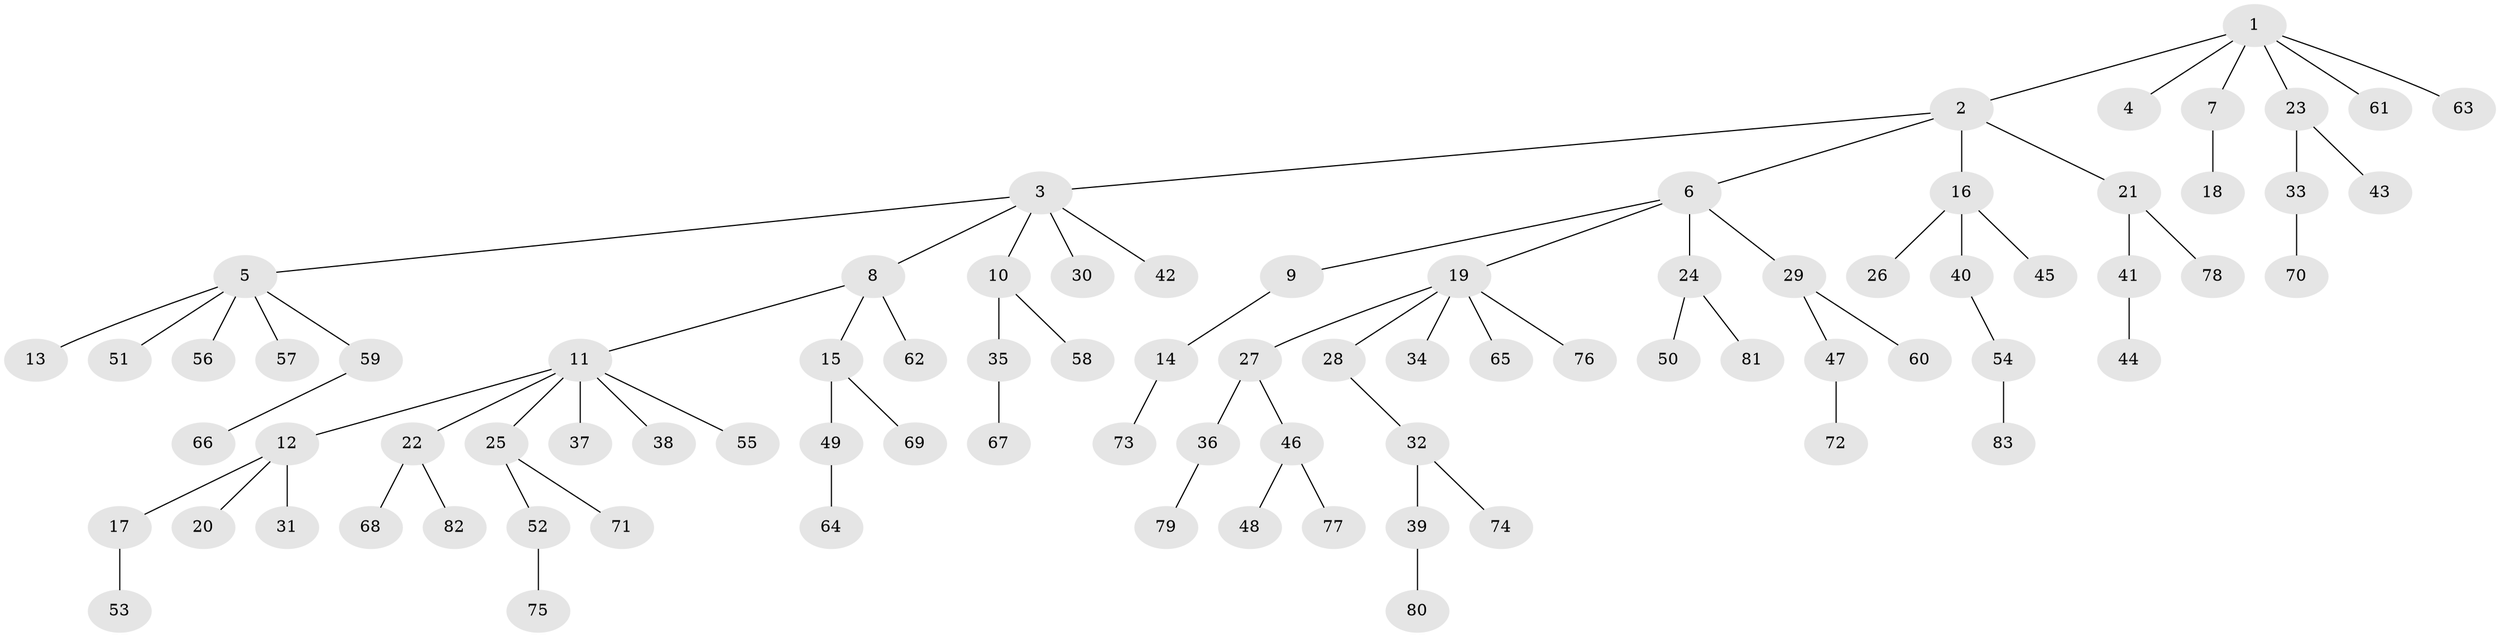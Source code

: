 // coarse degree distribution, {7: 0.030303030303030304, 11: 0.030303030303030304, 2: 0.15151515151515152, 9: 0.030303030303030304, 1: 0.7272727272727273, 3: 0.030303030303030304}
// Generated by graph-tools (version 1.1) at 2025/19/03/04/25 18:19:09]
// undirected, 83 vertices, 82 edges
graph export_dot {
graph [start="1"]
  node [color=gray90,style=filled];
  1;
  2;
  3;
  4;
  5;
  6;
  7;
  8;
  9;
  10;
  11;
  12;
  13;
  14;
  15;
  16;
  17;
  18;
  19;
  20;
  21;
  22;
  23;
  24;
  25;
  26;
  27;
  28;
  29;
  30;
  31;
  32;
  33;
  34;
  35;
  36;
  37;
  38;
  39;
  40;
  41;
  42;
  43;
  44;
  45;
  46;
  47;
  48;
  49;
  50;
  51;
  52;
  53;
  54;
  55;
  56;
  57;
  58;
  59;
  60;
  61;
  62;
  63;
  64;
  65;
  66;
  67;
  68;
  69;
  70;
  71;
  72;
  73;
  74;
  75;
  76;
  77;
  78;
  79;
  80;
  81;
  82;
  83;
  1 -- 2;
  1 -- 4;
  1 -- 7;
  1 -- 23;
  1 -- 61;
  1 -- 63;
  2 -- 3;
  2 -- 6;
  2 -- 16;
  2 -- 21;
  3 -- 5;
  3 -- 8;
  3 -- 10;
  3 -- 30;
  3 -- 42;
  5 -- 13;
  5 -- 51;
  5 -- 56;
  5 -- 57;
  5 -- 59;
  6 -- 9;
  6 -- 19;
  6 -- 24;
  6 -- 29;
  7 -- 18;
  8 -- 11;
  8 -- 15;
  8 -- 62;
  9 -- 14;
  10 -- 35;
  10 -- 58;
  11 -- 12;
  11 -- 22;
  11 -- 25;
  11 -- 37;
  11 -- 38;
  11 -- 55;
  12 -- 17;
  12 -- 20;
  12 -- 31;
  14 -- 73;
  15 -- 49;
  15 -- 69;
  16 -- 26;
  16 -- 40;
  16 -- 45;
  17 -- 53;
  19 -- 27;
  19 -- 28;
  19 -- 34;
  19 -- 65;
  19 -- 76;
  21 -- 41;
  21 -- 78;
  22 -- 68;
  22 -- 82;
  23 -- 33;
  23 -- 43;
  24 -- 50;
  24 -- 81;
  25 -- 52;
  25 -- 71;
  27 -- 36;
  27 -- 46;
  28 -- 32;
  29 -- 47;
  29 -- 60;
  32 -- 39;
  32 -- 74;
  33 -- 70;
  35 -- 67;
  36 -- 79;
  39 -- 80;
  40 -- 54;
  41 -- 44;
  46 -- 48;
  46 -- 77;
  47 -- 72;
  49 -- 64;
  52 -- 75;
  54 -- 83;
  59 -- 66;
}
